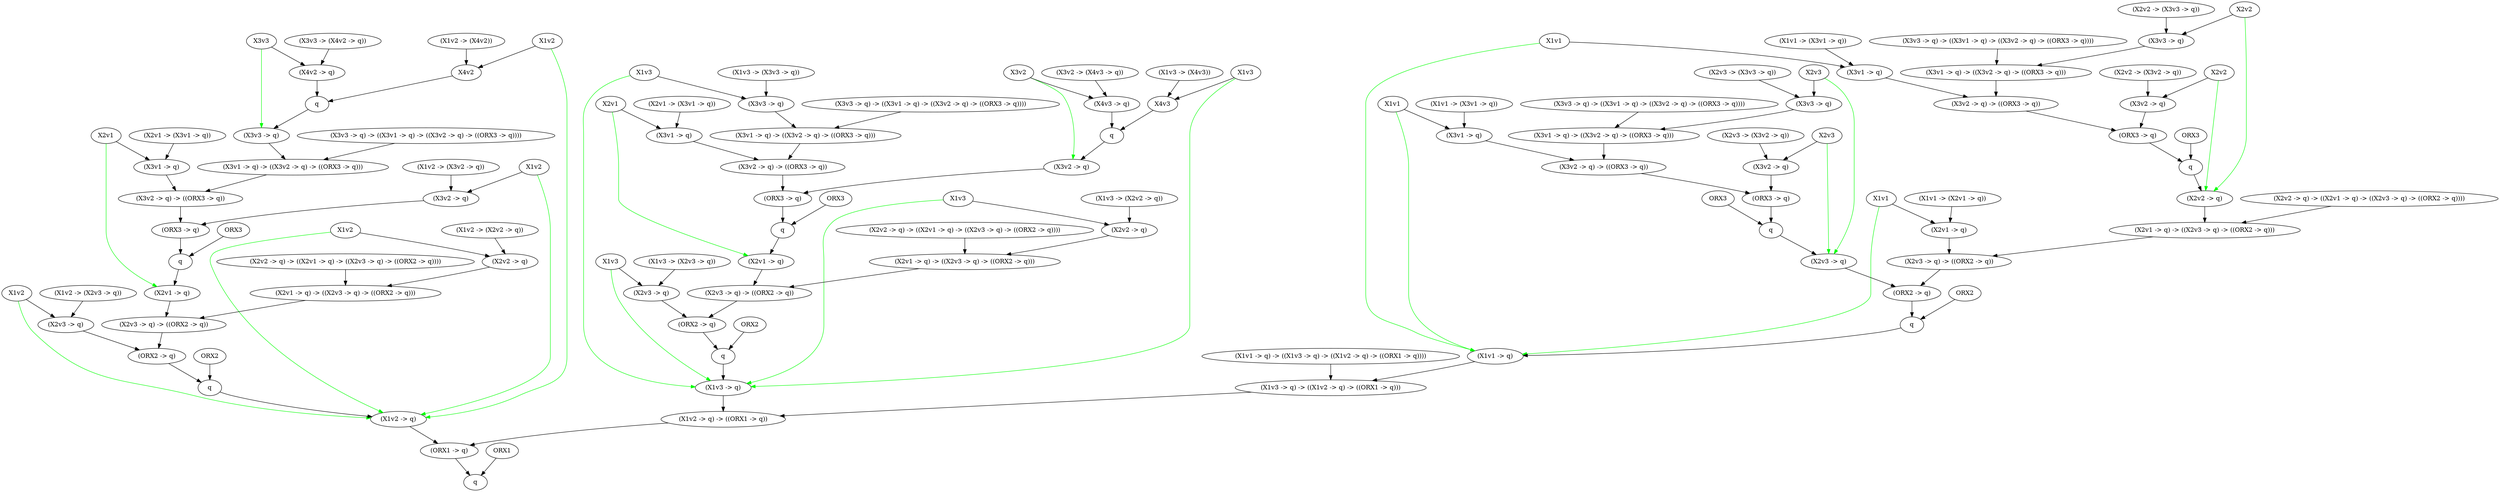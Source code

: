 digraph G {
	1	 [label=X1v1];
	3	 [label="(X2v1 -> q)"];
	1 -> 3;
	47	 [label="(X1v1 -> q)"];
	1 -> 47	 [color=green];
	2	 [label="(X1v1 -> (X2v1 -> q))"];
	2 -> 3;
	42	 [label="(X2v3 -> q) -> ((ORX2 -> q))"];
	3 -> 42;
	5	 [label=X1v1];
	7	 [label="(X3v1 -> q)"];
	5 -> 7;
	5 -> 47	 [color=green];
	6	 [label="(X1v1 -> (X3v1 -> q))"];
	6 -> 7;
	17	 [label="(X3v2 -> q) -> ((ORX3 -> q))"];
	7 -> 17;
	9	 [label=X2v2];
	11	 [label="(X3v2 -> q)"];
	9 -> 11;
	22	 [label="(X2v2 -> q)"];
	9 -> 22	 [color=green];
	10	 [label="(X2v2 -> (X3v2 -> q))"];
	10 -> 11;
	16	 [label="(ORX3 -> q)"];
	11 -> 16;
	13	 [label=X2v2];
	15	 [label="(X3v3 -> q)"];
	13 -> 15;
	13 -> 22	 [color=green];
	14	 [label="(X2v2 -> (X3v3 -> q))"];
	14 -> 15;
	18	 [label="(X3v1 -> q) -> ((X3v2 -> q) -> ((ORX3 -> q)))"];
	15 -> 18;
	21	 [label=q];
	16 -> 21;
	17 -> 16;
	18 -> 17;
	19	 [label="(X3v3 -> q) -> ((X3v1 -> q) -> ((X3v2 -> q) -> ((ORX3 -> q))))"];
	19 -> 18;
	20	 [label=ORX3];
	20 -> 21;
	21 -> 22;
	43	 [label="(X2v1 -> q) -> ((X2v3 -> q) -> ((ORX2 -> q)))"];
	22 -> 43;
	23	 [label=X1v1];
	25	 [label="(X3v1 -> q)"];
	23 -> 25;
	23 -> 47	 [color=green];
	24	 [label="(X1v1 -> (X3v1 -> q))"];
	24 -> 25;
	35	 [label="(X3v2 -> q) -> ((ORX3 -> q))"];
	25 -> 35;
	27	 [label=X2v3];
	29	 [label="(X3v2 -> q)"];
	27 -> 29;
	40	 [label="(X2v3 -> q)"];
	27 -> 40	 [color=green];
	28	 [label="(X2v3 -> (X3v2 -> q))"];
	28 -> 29;
	34	 [label="(ORX3 -> q)"];
	29 -> 34;
	30	 [label=X2v3];
	32	 [label="(X3v3 -> q)"];
	30 -> 32;
	30 -> 40	 [color=green];
	31	 [label="(X2v3 -> (X3v3 -> q))"];
	31 -> 32;
	36	 [label="(X3v1 -> q) -> ((X3v2 -> q) -> ((ORX3 -> q)))"];
	32 -> 36;
	39	 [label=q];
	34 -> 39;
	35 -> 34;
	36 -> 35;
	37	 [label="(X3v3 -> q) -> ((X3v1 -> q) -> ((X3v2 -> q) -> ((ORX3 -> q))))"];
	37 -> 36;
	38	 [label=ORX3];
	38 -> 39;
	39 -> 40;
	41	 [label="(ORX2 -> q)"];
	40 -> 41;
	46	 [label=q];
	41 -> 46;
	42 -> 41;
	43 -> 42;
	44	 [label="(X2v2 -> q) -> ((X2v1 -> q) -> ((X2v3 -> q) -> ((ORX2 -> q))))"];
	44 -> 43;
	45	 [label=ORX2];
	45 -> 46;
	46 -> 47;
	124	 [label="(X1v3 -> q) -> ((X1v2 -> q) -> ((ORX1 -> q)))"];
	47 -> 124;
	48	 [label=X2v1];
	50	 [label="(X3v1 -> q)"];
	48 -> 50;
	70	 [label="(X2v1 -> q)"];
	48 -> 70	 [color=green];
	49	 [label="(X2v1 -> (X3v1 -> q))"];
	49 -> 50;
	65	 [label="(X3v2 -> q) -> ((ORX3 -> q))"];
	50 -> 65;
	52	 [label=X1v2];
	54	 [label="(X3v2 -> q)"];
	52 -> 54;
	84	 [label="(X1v2 -> q)"];
	52 -> 84	 [color=green];
	53	 [label="(X1v2 -> (X3v2 -> q))"];
	53 -> 54;
	64	 [label="(ORX3 -> q)"];
	54 -> 64;
	56	 [label=X1v2];
	58	 [label=X4v2];
	56 -> 58;
	56 -> 84	 [color=green];
	57	 [label="(X1v2 -> (X4v2))"];
	57 -> 58;
	62	 [label=q];
	58 -> 62;
	63	 [label="(X3v3 -> q)"];
	62 -> 63;
	66	 [label="(X3v1 -> q) -> ((X3v2 -> q) -> ((ORX3 -> q)))"];
	63 -> 66;
	61	 [label="(X4v2 -> q)"];
	61 -> 62;
	59	 [label=X3v3];
	59 -> 63	 [color=green];
	59 -> 61;
	60	 [label="(X3v3 -> (X4v2 -> q))"];
	60 -> 61;
	69	 [label=q];
	64 -> 69;
	65 -> 64;
	66 -> 65;
	67	 [label="(X3v3 -> q) -> ((X3v1 -> q) -> ((X3v2 -> q) -> ((ORX3 -> q))))"];
	67 -> 66;
	68	 [label=ORX3];
	68 -> 69;
	69 -> 70;
	79	 [label="(X2v3 -> q) -> ((ORX2 -> q))"];
	70 -> 79;
	71	 [label=X1v2];
	73	 [label="(X2v2 -> q)"];
	71 -> 73;
	71 -> 84	 [color=green];
	72	 [label="(X1v2 -> (X2v2 -> q))"];
	72 -> 73;
	80	 [label="(X2v1 -> q) -> ((X2v3 -> q) -> ((ORX2 -> q)))"];
	73 -> 80;
	75	 [label=X1v2];
	77	 [label="(X2v3 -> q)"];
	75 -> 77;
	75 -> 84	 [color=green];
	76	 [label="(X1v2 -> (X2v3 -> q))"];
	76 -> 77;
	78	 [label="(ORX2 -> q)"];
	77 -> 78;
	83	 [label=q];
	78 -> 83;
	79 -> 78;
	80 -> 79;
	81	 [label="(X2v2 -> q) -> ((X2v1 -> q) -> ((X2v3 -> q) -> ((ORX2 -> q))))"];
	81 -> 80;
	82	 [label=ORX2];
	82 -> 83;
	83 -> 84;
	122	 [label="(ORX1 -> q)"];
	84 -> 122;
	85	 [label=X2v1];
	87	 [label="(X3v1 -> q)"];
	85 -> 87;
	107	 [label="(X2v1 -> q)"];
	85 -> 107	 [color=green];
	86	 [label="(X2v1 -> (X3v1 -> q))"];
	86 -> 87;
	102	 [label="(X3v2 -> q) -> ((ORX3 -> q))"];
	87 -> 102;
	89	 [label=X1v3];
	91	 [label=X4v3];
	89 -> 91;
	121	 [label="(X1v3 -> q)"];
	89 -> 121	 [color=green];
	90	 [label="(X1v3 -> (X4v3))"];
	90 -> 91;
	95	 [label=q];
	91 -> 95;
	96	 [label="(X3v2 -> q)"];
	95 -> 96;
	101	 [label="(ORX3 -> q)"];
	96 -> 101;
	94	 [label="(X4v3 -> q)"];
	94 -> 95;
	92	 [label=X3v2];
	92 -> 96	 [color=green];
	92 -> 94;
	93	 [label="(X3v2 -> (X4v3 -> q))"];
	93 -> 94;
	97	 [label=X1v3];
	99	 [label="(X3v3 -> q)"];
	97 -> 99;
	97 -> 121	 [color=green];
	98	 [label="(X1v3 -> (X3v3 -> q))"];
	98 -> 99;
	103	 [label="(X3v1 -> q) -> ((X3v2 -> q) -> ((ORX3 -> q)))"];
	99 -> 103;
	106	 [label=q];
	101 -> 106;
	102 -> 101;
	103 -> 102;
	104	 [label="(X3v3 -> q) -> ((X3v1 -> q) -> ((X3v2 -> q) -> ((ORX3 -> q))))"];
	104 -> 103;
	105	 [label=ORX3];
	105 -> 106;
	106 -> 107;
	116	 [label="(X2v3 -> q) -> ((ORX2 -> q))"];
	107 -> 116;
	108	 [label=X1v3];
	110	 [label="(X2v2 -> q)"];
	108 -> 110;
	108 -> 121	 [color=green];
	109	 [label="(X1v3 -> (X2v2 -> q))"];
	109 -> 110;
	117	 [label="(X2v1 -> q) -> ((X2v3 -> q) -> ((ORX2 -> q)))"];
	110 -> 117;
	111	 [label=X1v3];
	113	 [label="(X2v3 -> q)"];
	111 -> 113;
	111 -> 121	 [color=green];
	112	 [label="(X1v3 -> (X2v3 -> q))"];
	112 -> 113;
	115	 [label="(ORX2 -> q)"];
	113 -> 115;
	120	 [label=q];
	115 -> 120;
	116 -> 115;
	117 -> 116;
	118	 [label="(X2v2 -> q) -> ((X2v1 -> q) -> ((X2v3 -> q) -> ((ORX2 -> q))))"];
	118 -> 117;
	119	 [label=ORX2];
	119 -> 120;
	120 -> 121;
	123	 [label="(X1v2 -> q) -> ((ORX1 -> q))"];
	121 -> 123;
	127	 [label=q];
	122 -> 127;
	123 -> 122;
	124 -> 123;
	125	 [label="(X1v1 -> q) -> ((X1v3 -> q) -> ((X1v2 -> q) -> ((ORX1 -> q))))"];
	125 -> 124;
	126	 [label=ORX1];
	126 -> 127;
}
